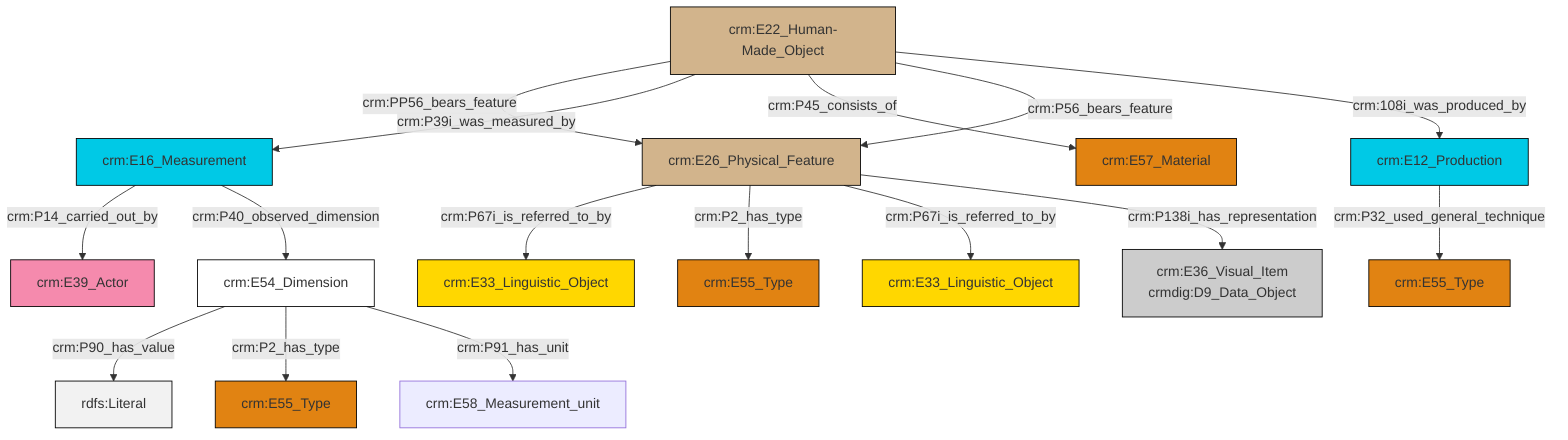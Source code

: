 graph TD
classDef Literal fill:#f2f2f2,stroke:#000000;
classDef CRM_Entity fill:#FFFFFF,stroke:#000000;
classDef Temporal_Entity fill:#00C9E6, stroke:#000000;
classDef Type fill:#E18312, stroke:#000000;
classDef Time-Span fill:#2C9C91, stroke:#000000;
classDef Appellation fill:#FFEB7F, stroke:#000000;
classDef Place fill:#008836, stroke:#000000;
classDef Persistent_Item fill:#B266B2, stroke:#000000;
classDef Conceptual_Object fill:#FFD700, stroke:#000000;
classDef Physical_Thing fill:#D2B48C, stroke:#000000;
classDef Actor fill:#f58aad, stroke:#000000;
classDef PC_Classes fill:#4ce600, stroke:#000000;
classDef Multi fill:#cccccc,stroke:#000000;

4["crm:E54_Dimension"]:::CRM_Entity -->|crm:P90_has_value| 5[rdfs:Literal]:::Literal
6["crm:E26_Physical_Feature"]:::Physical_Thing -->|crm:P67i_is_referred_to_by| 7["crm:E33_Linguistic_Object"]:::Conceptual_Object
6["crm:E26_Physical_Feature"]:::Physical_Thing -->|crm:P2_has_type| 10["crm:E55_Type"]:::Type
2["crm:E22_Human-Made_Object"]:::Physical_Thing -->|crm:PP56_bears_feature| 6["crm:E26_Physical_Feature"]:::Physical_Thing
6["crm:E26_Physical_Feature"]:::Physical_Thing -->|crm:P67i_is_referred_to_by| 14["crm:E33_Linguistic_Object"]:::Conceptual_Object
2["crm:E22_Human-Made_Object"]:::Physical_Thing -->|crm:P39i_was_measured_by| 12["crm:E16_Measurement"]:::Temporal_Entity
2["crm:E22_Human-Made_Object"]:::Physical_Thing -->|crm:P45_consists_of| 15["crm:E57_Material"]:::Type
2["crm:E22_Human-Made_Object"]:::Physical_Thing -->|crm:P56_bears_feature| 6["crm:E26_Physical_Feature"]:::Physical_Thing
4["crm:E54_Dimension"]:::CRM_Entity -->|crm:P2_has_type| 0["crm:E55_Type"]:::Type
16["crm:E12_Production"]:::Temporal_Entity -->|crm:P32_used_general_technique| 17["crm:E55_Type"]:::Type
2["crm:E22_Human-Made_Object"]:::Physical_Thing -->|crm:108i_was_produced_by| 16["crm:E12_Production"]:::Temporal_Entity
6["crm:E26_Physical_Feature"]:::Physical_Thing -->|crm:P138i_has_representation| 8["crm:E36_Visual_Item<br>crmdig:D9_Data_Object"]:::Multi
4["crm:E54_Dimension"]:::CRM_Entity -->|crm:P91_has_unit| 23["crm:E58_Measurement_unit"]:::Default
12["crm:E16_Measurement"]:::Temporal_Entity -->|crm:P14_carried_out_by| 25["crm:E39_Actor"]:::Actor
12["crm:E16_Measurement"]:::Temporal_Entity -->|crm:P40_observed_dimension| 4["crm:E54_Dimension"]:::CRM_Entity